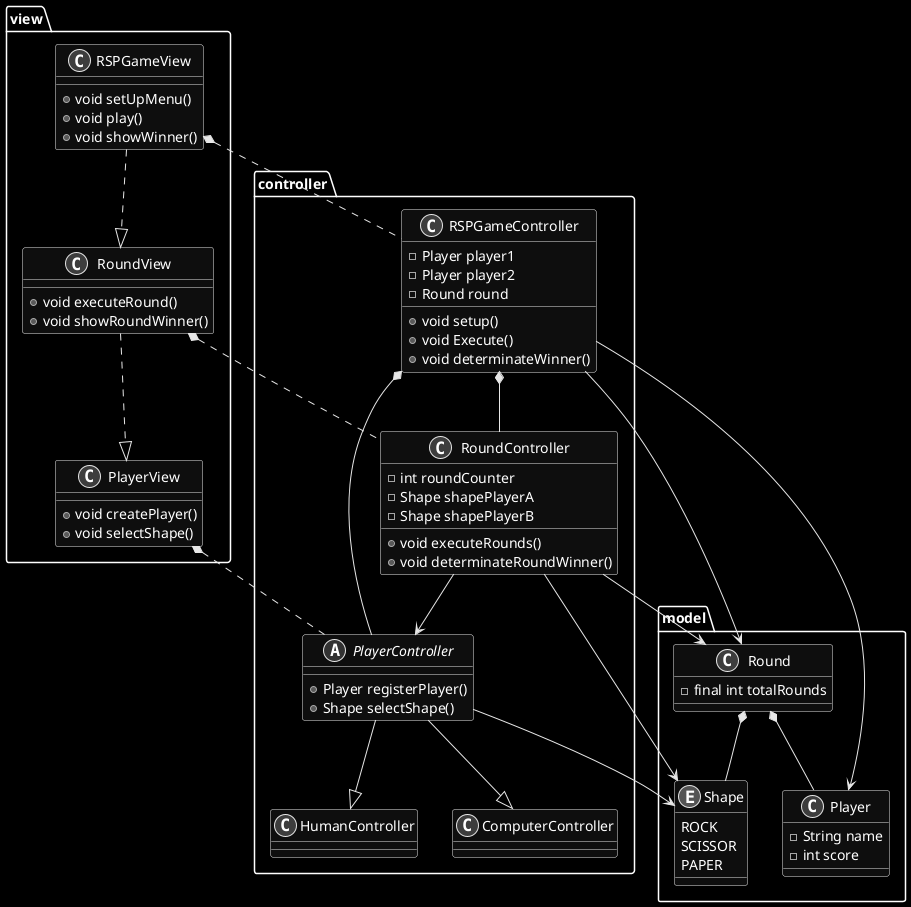 @startuml rsp-mvc
package model{

    skinparam monochrome reverse


    class Player{
        -String name
        -int score
    }

    class Round{
        -final int totalRounds
    }

    Enum Shape{
        ROCK
        SCISSOR
        PAPER
    }


    Round *-- Player
    Round *-- Shape
}
package controller{
    class RSPGameController{
        -Player player1
        -Player player2
        -Round round

        +void setup()
        +void Execute()
        +void determinateWinner()
    }

    abstract class PlayerController{
        +Player registerPlayer()
        +Shape selectShape()
    }


    class RoundController{
        -int roundCounter
        -Shape shapePlayerA
        -Shape shapePlayerB


        +void executeRounds()
        +void determinateRoundWinner()
        
    }

    class HumanController{
    }

    class ComputerController{
    }

    RSPGameController *-- PlayerController
    RSPGameController *-- RoundController
    PlayerController --|> HumanController
    PlayerController --|> ComputerController
}
package view{
    class RSPGameView{
        +void setUpMenu()
        +void play()
        +void showWinner()
    }

    class PlayerView{
        +void createPlayer()
        +void selectShape()
    }

    class RoundView{
        +void executeRound()
        +void showRoundWinner()
    }

    RSPGameView ..|> RoundView
    RoundView ..|> PlayerView
}


RoundController --> Round
RSPGameView *.. RSPGameController
RoundView *.. RoundController
PlayerView *.. PlayerController


RoundController --> Shape
RoundController --> PlayerController
RSPGameController --> Player
RSPGameController --> Round

PlayerController --> Shape
@enduml